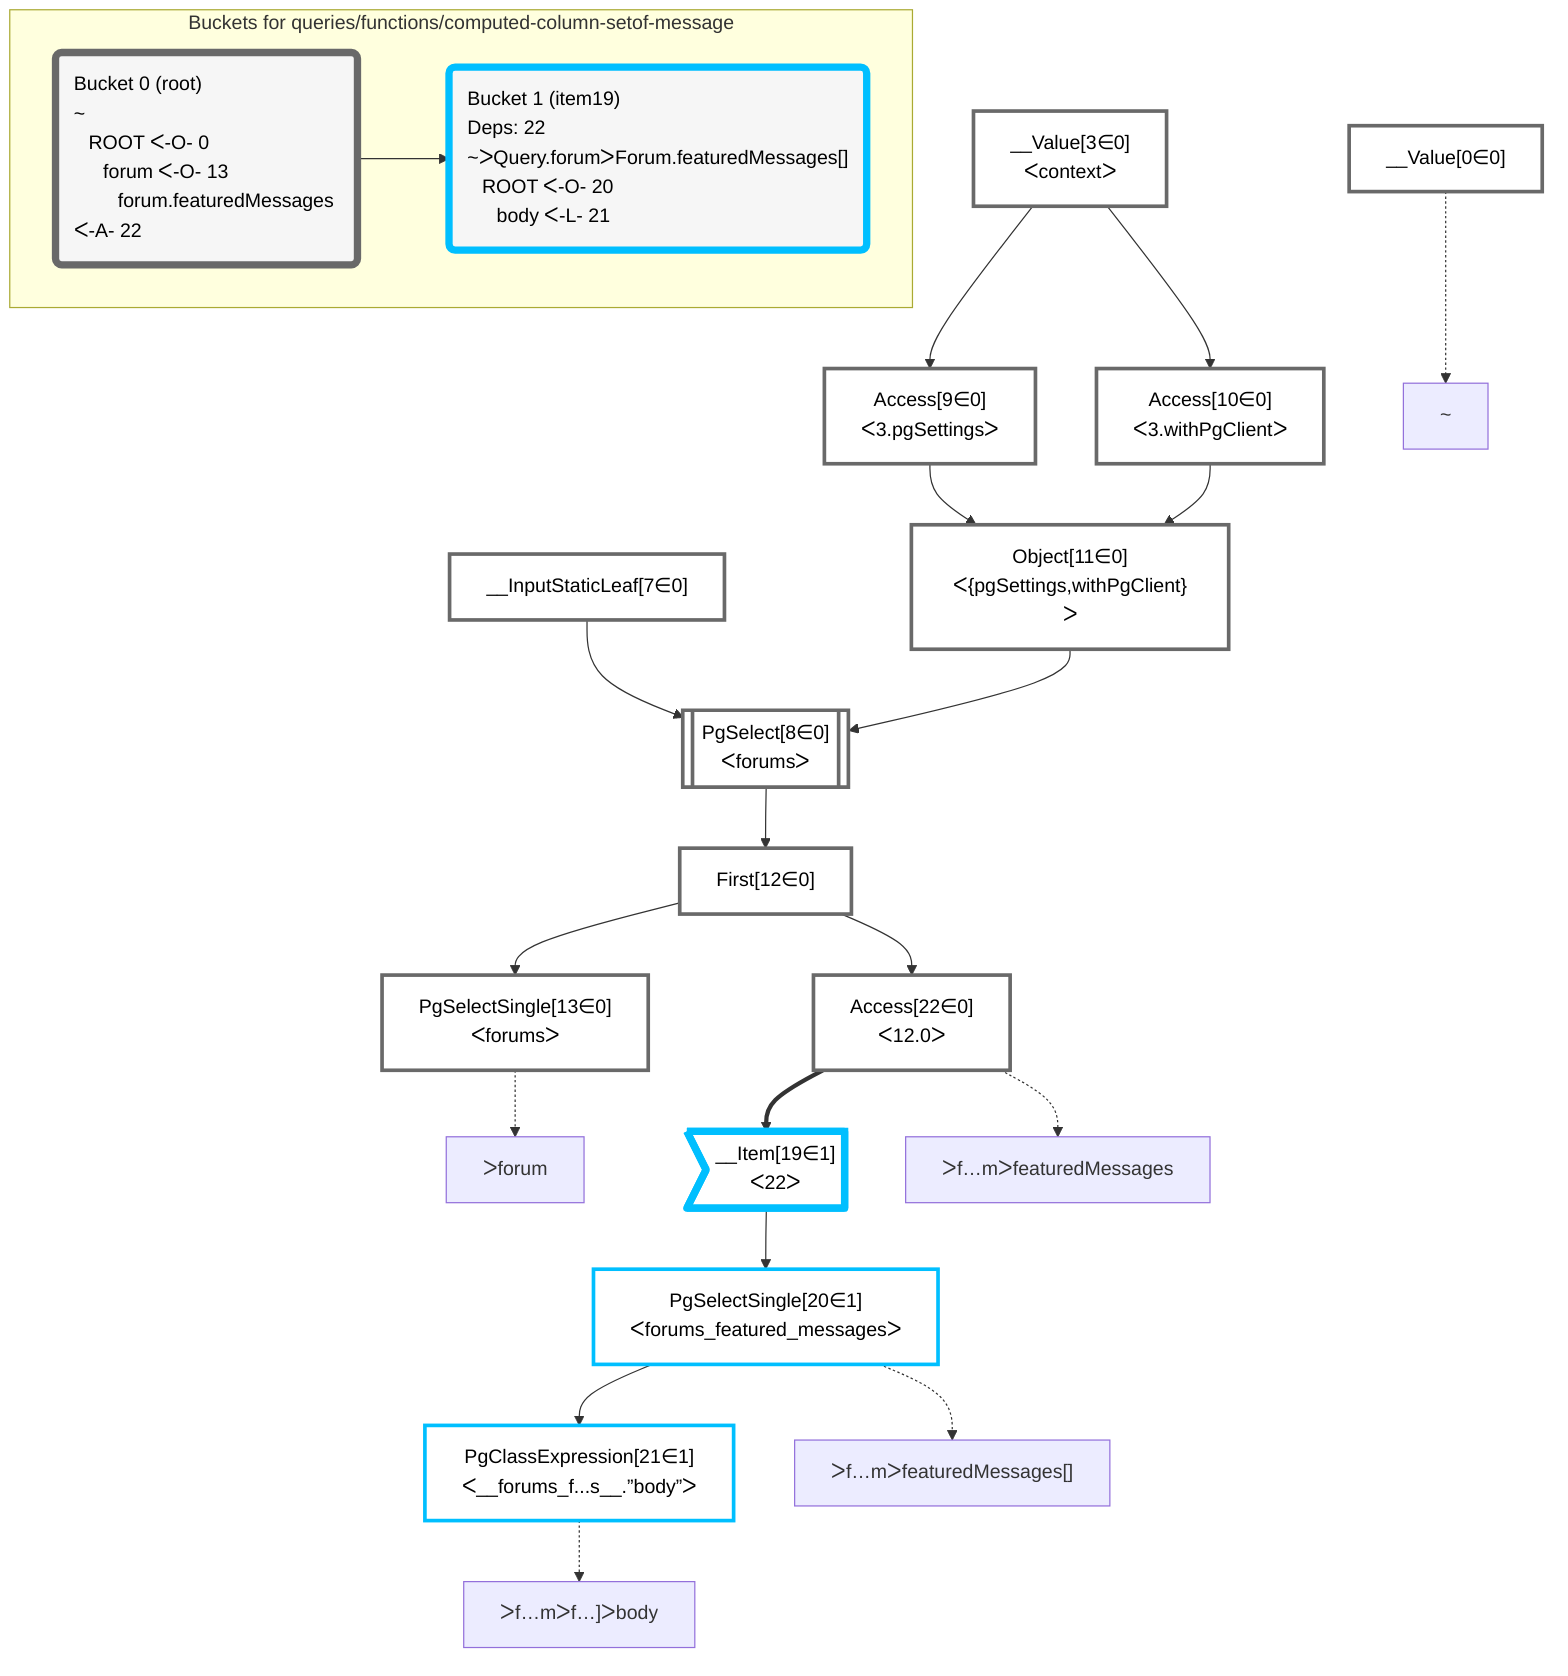 graph TD
    classDef path fill:#eee,stroke:#000,color:#000
    classDef plan fill:#fff,stroke-width:3px,color:#000
    classDef itemplan fill:#fff,stroke-width:6px,color:#000
    classDef sideeffectplan fill:#f00,stroke-width:6px,color:#000
    classDef bucket fill:#f6f6f6,color:#000,stroke-width:6px,text-align:left


    %% define plans
    __Value0["__Value[0∈0]"]:::plan
    __Value3["__Value[3∈0]<br />ᐸcontextᐳ"]:::plan
    __InputStaticLeaf7["__InputStaticLeaf[7∈0]"]:::plan
    Access9["Access[9∈0]<br />ᐸ3.pgSettingsᐳ"]:::plan
    Access10["Access[10∈0]<br />ᐸ3.withPgClientᐳ"]:::plan
    Object11["Object[11∈0]<br />ᐸ{pgSettings,withPgClient}ᐳ"]:::plan
    PgSelect8[["PgSelect[8∈0]<br />ᐸforumsᐳ"]]:::plan
    First12["First[12∈0]"]:::plan
    PgSelectSingle13["PgSelectSingle[13∈0]<br />ᐸforumsᐳ"]:::plan
    Access22["Access[22∈0]<br />ᐸ12.0ᐳ"]:::plan
    __Item19>"__Item[19∈1]<br />ᐸ22ᐳ"]:::itemplan
    PgSelectSingle20["PgSelectSingle[20∈1]<br />ᐸforums_featured_messagesᐳ"]:::plan
    PgClassExpression21["PgClassExpression[21∈1]<br />ᐸ__forums_f...s__.”body”ᐳ"]:::plan

    %% plan dependencies
    __Value3 --> Access9
    __Value3 --> Access10
    Access9 & Access10 --> Object11
    Object11 & __InputStaticLeaf7 --> PgSelect8
    PgSelect8 --> First12
    First12 --> PgSelectSingle13
    First12 --> Access22
    Access22 ==> __Item19
    __Item19 --> PgSelectSingle20
    PgSelectSingle20 --> PgClassExpression21

    %% plan-to-path relationships
    P0["~"]
    __Value0 -.-> P0
    P13["ᐳforum"]
    PgSelectSingle13 -.-> P13
    P20["ᐳf…mᐳfeaturedMessages[]"]
    PgSelectSingle20 -.-> P20
    P21["ᐳf…mᐳf…]ᐳbody"]
    PgClassExpression21 -.-> P21
    P22["ᐳf…mᐳfeaturedMessages"]
    Access22 -.-> P22

    subgraph "Buckets for queries/functions/computed-column-setof-message"
    Bucket0("Bucket 0 (root)<br />~<br />⠀ROOT ᐸ-O- 0<br />⠀⠀forum ᐸ-O- 13<br />⠀⠀⠀forum.featuredMessages ᐸ-A- 22"):::bucket
    classDef bucket0 stroke:#696969
    class Bucket0,__Value0,__Value3,__InputStaticLeaf7,PgSelect8,Access9,Access10,Object11,First12,PgSelectSingle13,Access22 bucket0
    Bucket1("Bucket 1 (item19)<br />Deps: 22<br />~ᐳQuery.forumᐳForum.featuredMessages[]<br />⠀ROOT ᐸ-O- 20<br />⠀⠀body ᐸ-L- 21"):::bucket
    classDef bucket1 stroke:#00bfff
    class Bucket1,__Item19,PgSelectSingle20,PgClassExpression21 bucket1
    Bucket0 --> Bucket1
    end